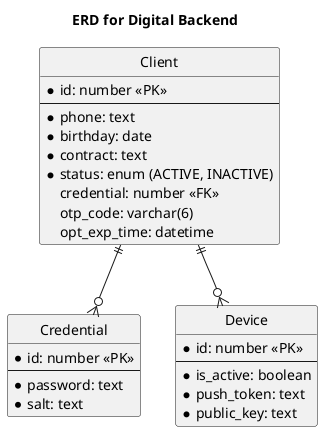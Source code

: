 @startuml
title "ERD for Digital Backend"
hide circle
'skinparam linetype ortho

entity "Client" as client {
    *id: number <<PK>>
    --
    *phone: text
    *birthday: date
    *contract: text
    *status: enum (ACTIVE, INACTIVE)
    credential: number <<FK>>
    otp_code: varchar(6)
    opt_exp_time: datetime
}

entity "Credential" as cred {
    *id: number <<PK>>
    --
    *password: text
    *salt: text
}

entity "Device" as device {
    *id: number <<PK>>
    --
    *is_active: boolean
    *push_token: text
    *public_key: text
}

'Relations
client ||--o{ cred
client ||--o{ device


'entity "Device" as device {
'  *id: uuid <<PK>>
'  --
'  *activated_at: datetime
'  public_key: text
'  push_token: text
'}
'
'cli ||..o| device

@enduml